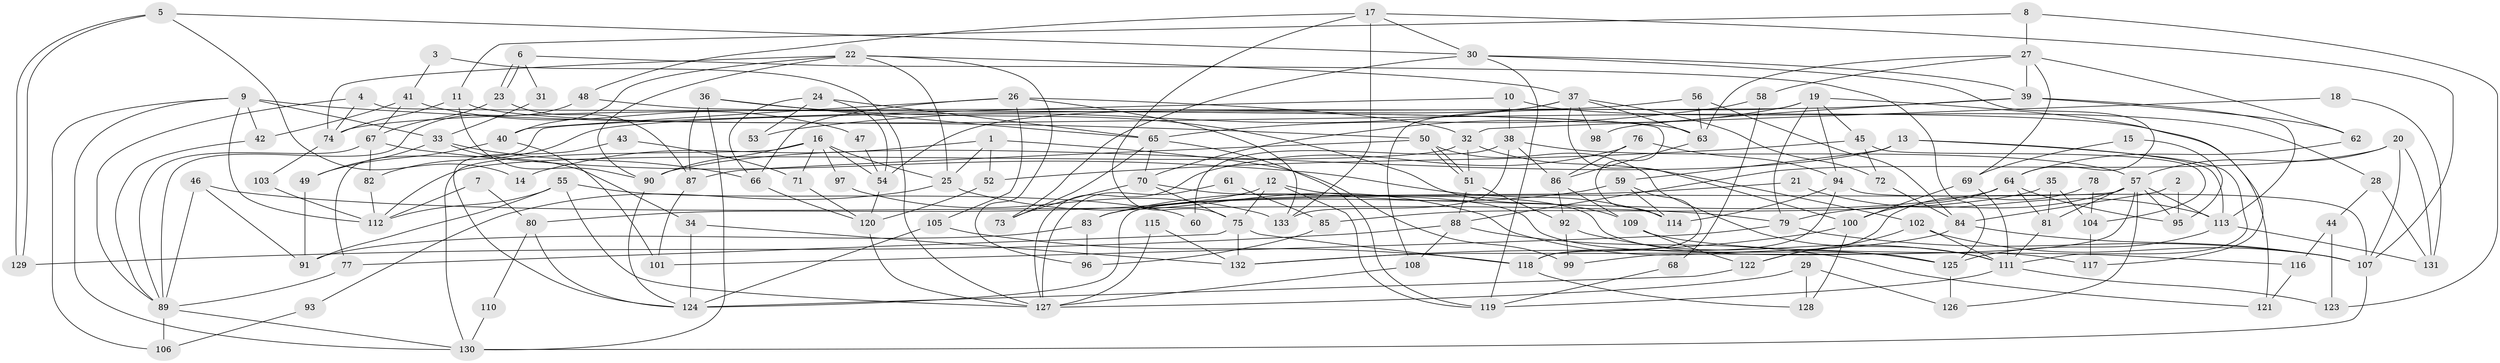// coarse degree distribution, {4: 0.2553191489361702, 2: 0.07446808510638298, 5: 0.14893617021276595, 6: 0.14893617021276595, 3: 0.22340425531914893, 9: 0.0425531914893617, 8: 0.05319148936170213, 7: 0.031914893617021274, 10: 0.02127659574468085}
// Generated by graph-tools (version 1.1) at 2025/37/03/04/25 23:37:11]
// undirected, 133 vertices, 266 edges
graph export_dot {
  node [color=gray90,style=filled];
  1;
  2;
  3;
  4;
  5;
  6;
  7;
  8;
  9;
  10;
  11;
  12;
  13;
  14;
  15;
  16;
  17;
  18;
  19;
  20;
  21;
  22;
  23;
  24;
  25;
  26;
  27;
  28;
  29;
  30;
  31;
  32;
  33;
  34;
  35;
  36;
  37;
  38;
  39;
  40;
  41;
  42;
  43;
  44;
  45;
  46;
  47;
  48;
  49;
  50;
  51;
  52;
  53;
  54;
  55;
  56;
  57;
  58;
  59;
  60;
  61;
  62;
  63;
  64;
  65;
  66;
  67;
  68;
  69;
  70;
  71;
  72;
  73;
  74;
  75;
  76;
  77;
  78;
  79;
  80;
  81;
  82;
  83;
  84;
  85;
  86;
  87;
  88;
  89;
  90;
  91;
  92;
  93;
  94;
  95;
  96;
  97;
  98;
  99;
  100;
  101;
  102;
  103;
  104;
  105;
  106;
  107;
  108;
  109;
  110;
  111;
  112;
  113;
  114;
  115;
  116;
  117;
  118;
  119;
  120;
  121;
  122;
  123;
  124;
  125;
  126;
  127;
  128;
  129;
  130;
  131;
  132;
  133;
  1 -- 25;
  1 -- 99;
  1 -- 14;
  1 -- 52;
  2 -- 95;
  2 -- 84;
  3 -- 127;
  3 -- 41;
  4 -- 89;
  4 -- 114;
  4 -- 74;
  5 -- 129;
  5 -- 129;
  5 -- 30;
  5 -- 14;
  6 -- 125;
  6 -- 23;
  6 -- 23;
  6 -- 31;
  7 -- 80;
  7 -- 112;
  8 -- 27;
  8 -- 11;
  8 -- 123;
  9 -- 130;
  9 -- 50;
  9 -- 33;
  9 -- 42;
  9 -- 106;
  9 -- 112;
  10 -- 77;
  10 -- 38;
  10 -- 28;
  11 -- 90;
  11 -- 121;
  11 -- 74;
  12 -- 119;
  12 -- 75;
  12 -- 80;
  12 -- 117;
  13 -- 113;
  13 -- 111;
  13 -- 59;
  13 -- 90;
  15 -- 69;
  15 -- 95;
  16 -- 90;
  16 -- 130;
  16 -- 25;
  16 -- 54;
  16 -- 71;
  16 -- 97;
  17 -- 48;
  17 -- 75;
  17 -- 30;
  17 -- 107;
  17 -- 133;
  18 -- 131;
  18 -- 32;
  19 -- 94;
  19 -- 70;
  19 -- 45;
  19 -- 79;
  19 -- 108;
  19 -- 117;
  20 -- 57;
  20 -- 107;
  20 -- 88;
  20 -- 131;
  21 -- 83;
  21 -- 113;
  22 -- 37;
  22 -- 74;
  22 -- 25;
  22 -- 40;
  22 -- 90;
  22 -- 96;
  23 -- 67;
  23 -- 87;
  24 -- 54;
  24 -- 65;
  24 -- 53;
  24 -- 66;
  25 -- 93;
  25 -- 125;
  26 -- 133;
  26 -- 40;
  26 -- 32;
  26 -- 66;
  26 -- 105;
  27 -- 69;
  27 -- 62;
  27 -- 39;
  27 -- 58;
  27 -- 63;
  28 -- 131;
  28 -- 44;
  29 -- 127;
  29 -- 126;
  29 -- 128;
  30 -- 39;
  30 -- 64;
  30 -- 73;
  30 -- 119;
  31 -- 33;
  32 -- 51;
  32 -- 102;
  32 -- 112;
  33 -- 66;
  33 -- 34;
  33 -- 49;
  34 -- 124;
  34 -- 132;
  35 -- 104;
  35 -- 81;
  35 -- 85;
  36 -- 109;
  36 -- 65;
  36 -- 87;
  36 -- 130;
  37 -- 72;
  37 -- 100;
  37 -- 53;
  37 -- 54;
  37 -- 63;
  37 -- 98;
  38 -- 86;
  38 -- 57;
  38 -- 60;
  38 -- 133;
  39 -- 113;
  39 -- 62;
  39 -- 82;
  39 -- 98;
  40 -- 101;
  40 -- 49;
  41 -- 67;
  41 -- 42;
  41 -- 47;
  42 -- 89;
  43 -- 71;
  43 -- 124;
  44 -- 123;
  44 -- 116;
  45 -- 52;
  45 -- 72;
  45 -- 104;
  46 -- 91;
  46 -- 79;
  46 -- 89;
  47 -- 54;
  48 -- 63;
  48 -- 89;
  49 -- 91;
  50 -- 87;
  50 -- 51;
  50 -- 51;
  50 -- 111;
  51 -- 88;
  51 -- 92;
  52 -- 120;
  54 -- 120;
  55 -- 91;
  55 -- 112;
  55 -- 60;
  55 -- 127;
  56 -- 63;
  56 -- 74;
  56 -- 84;
  57 -- 124;
  57 -- 79;
  57 -- 81;
  57 -- 95;
  57 -- 99;
  57 -- 113;
  57 -- 126;
  58 -- 65;
  58 -- 68;
  59 -- 114;
  59 -- 83;
  59 -- 118;
  61 -- 85;
  61 -- 127;
  62 -- 64;
  63 -- 86;
  64 -- 100;
  64 -- 81;
  64 -- 83;
  64 -- 95;
  65 -- 73;
  65 -- 119;
  65 -- 70;
  66 -- 120;
  67 -- 82;
  67 -- 89;
  67 -- 114;
  68 -- 119;
  69 -- 100;
  69 -- 111;
  70 -- 75;
  70 -- 73;
  70 -- 125;
  71 -- 120;
  72 -- 84;
  74 -- 103;
  75 -- 132;
  75 -- 118;
  75 -- 77;
  76 -- 86;
  76 -- 127;
  76 -- 94;
  77 -- 89;
  78 -- 104;
  78 -- 122;
  79 -- 107;
  79 -- 101;
  80 -- 124;
  80 -- 110;
  81 -- 111;
  82 -- 112;
  83 -- 91;
  83 -- 96;
  84 -- 107;
  84 -- 132;
  85 -- 96;
  86 -- 92;
  86 -- 109;
  87 -- 101;
  88 -- 108;
  88 -- 121;
  88 -- 129;
  89 -- 130;
  89 -- 106;
  90 -- 124;
  92 -- 111;
  92 -- 99;
  93 -- 106;
  94 -- 107;
  94 -- 114;
  94 -- 118;
  97 -- 133;
  100 -- 128;
  100 -- 132;
  102 -- 111;
  102 -- 107;
  102 -- 122;
  103 -- 112;
  104 -- 117;
  105 -- 118;
  105 -- 124;
  107 -- 130;
  108 -- 127;
  109 -- 122;
  109 -- 116;
  110 -- 130;
  111 -- 119;
  111 -- 123;
  113 -- 125;
  113 -- 131;
  115 -- 127;
  115 -- 132;
  116 -- 121;
  118 -- 128;
  120 -- 127;
  122 -- 124;
  125 -- 126;
}
